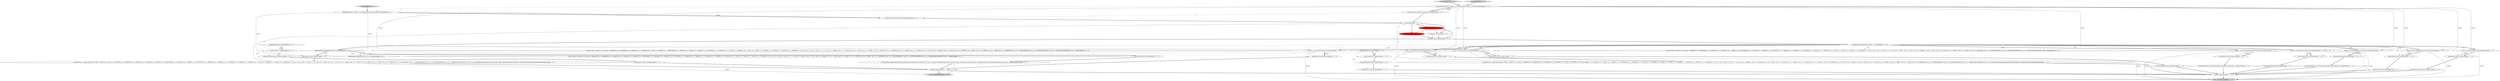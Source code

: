 digraph {
7 [style = filled, label = "int _la@@@5@@@['1', '1', '1']", fillcolor = white, shape = ellipse image = "AAA0AAABBB1BBB"];
40 [style = filled, label = "setState(587)@@@7@@@['0', '1', '0']", fillcolor = red, shape = ellipse image = "AAA1AAABBB2BBB"];
12 [style = filled, label = "_localctx.exception = re@@@87@@@['1', '1', '0']", fillcolor = white, shape = ellipse image = "AAA0AAABBB1BBB"];
5 [style = filled, label = "_errHandler.reportError(this,re)@@@88@@@['1', '1', '0']", fillcolor = white, shape = ellipse image = "AAA0AAABBB1BBB"];
31 [style = filled, label = "_localctx = new DereferenceContext(_localctx)@@@66@@@['1', '1', '0']", fillcolor = white, shape = ellipse image = "AAA0AAABBB1BBB"];
29 [style = filled, label = "{setState(568)castExpression()}@@@12@@@['1', '1', '0']", fillcolor = white, shape = ellipse image = "AAA0AAABBB1BBB"];
6 [style = filled, label = "{setState(582)qualifiedName()}@@@68@@@['1', '1', '0']", fillcolor = white, shape = ellipse image = "AAA0AAABBB1BBB"];
9 [style = filled, label = "return _localctx@@@94@@@['1', '1', '0']", fillcolor = lightgray, shape = ellipse image = "AAA0AAABBB1BBB"];
56 [style = filled, label = "enterOuterAlt(_localctx,2)@@@26@@@['0', '0', '1']", fillcolor = white, shape = ellipse image = "AAA0AAABBB3BBB"];
51 [style = filled, label = "getInterpreter().adaptivePredict(_input,90,_ctx)@@@30@@@['0', '0', '1']", fillcolor = white, shape = diamond image = "AAA0AAABBB3BBB"];
19 [style = filled, label = "enterOuterAlt(_localctx,5)@@@49@@@['1', '1', '0']", fillcolor = white, shape = ellipse image = "AAA0AAABBB1BBB"];
18 [style = filled, label = "enterOuterAlt(_localctx,4)@@@32@@@['1', '1', '0']", fillcolor = white, shape = ellipse image = "AAA0AAABBB1BBB"];
2 [style = filled, label = "{setState(574)_la = _input.LA(1)if ((((_la) & ~0x3f) == 0 && ((1L << _la) & ((1L << ANALYZE) | (1L << ANALYZED) | (1L << CATALOGS) | (1L << COLUMNS) | (1L << DAY) | (1L << DEBUG) | (1L << EXECUTABLE) | (1L << EXPLAIN) | (1L << FIRST) | (1L << FORMAT) | (1L << FUNCTIONS) | (1L << GRAPHVIZ) | (1L << HOUR) | (1L << INTERVAL) | (1L << LAST) | (1L << LIMIT) | (1L << MAPPED) | (1L << MINUTE) | (1L << MONTH) | (1L << OPTIMIZED))) != 0) || ((((_la - 65)) & ~0x3f) == 0 && ((1L << (_la - 65)) & ((1L << (PARSED - 65)) | (1L << (PHYSICAL - 65)) | (1L << (PLAN - 65)) | (1L << (RLIKE - 65)) | (1L << (QUERY - 65)) | (1L << (SCHEMAS - 65)) | (1L << (SECOND - 65)) | (1L << (SHOW - 65)) | (1L << (SYS - 65)) | (1L << (TABLES - 65)) | (1L << (TEXT - 65)) | (1L << (TYPE - 65)) | (1L << (TYPES - 65)) | (1L << (VERIFY - 65)) | (1L << (YEAR - 65)) | (1L << (IDENTIFIER - 65)) | (1L << (DIGIT_IDENTIFIER - 65)) | (1L << (QUOTED_IDENTIFIER - 65)) | (1L << (BACKQUOTED_IDENTIFIER - 65)))) != 0)) {{setState(571)qualifiedName()setState(572)match(DOT)}}setState(576)match(ASTERISK)}@@@33@@@['1', '1', '0']", fillcolor = white, shape = ellipse image = "AAA0AAABBB1BBB"];
26 [style = filled, label = "enterOuterAlt(_localctx,1)@@@11@@@['1', '1', '0']", fillcolor = white, shape = ellipse image = "AAA0AAABBB1BBB"];
46 [style = filled, label = "tableIdentifier['0', '0', '1']", fillcolor = lightgray, shape = diamond image = "AAA0AAABBB3BBB"];
41 [style = filled, label = "getInterpreter().adaptivePredict(_input,91,_ctx)@@@9@@@['0', '0', '1']", fillcolor = white, shape = diamond image = "AAA0AAABBB3BBB"];
25 [style = filled, label = "enterOuterAlt(_localctx,8)@@@74@@@['1', '1', '0']", fillcolor = white, shape = ellipse image = "AAA0AAABBB1BBB"];
21 [style = filled, label = "enterOuterAlt(_localctx,3)@@@25@@@['1', '1', '0']", fillcolor = white, shape = ellipse image = "AAA0AAABBB1BBB"];
3 [style = filled, label = "enterRule(_localctx,60,RULE_primaryExpression)@@@4@@@['1', '1', '0']", fillcolor = white, shape = ellipse image = "AAA0AAABBB1BBB"];
1 [style = filled, label = "enterOuterAlt(_localctx,7)@@@67@@@['1', '1', '0']", fillcolor = white, shape = ellipse image = "AAA0AAABBB1BBB"];
15 [style = filled, label = "_localctx = new SubqueryExpressionContext(_localctx)@@@55@@@['1', '1', '0']", fillcolor = white, shape = ellipse image = "AAA0AAABBB1BBB"];
30 [style = filled, label = "{setState(569)extractExpression()}@@@19@@@['1', '1', '0']", fillcolor = white, shape = ellipse image = "AAA0AAABBB1BBB"];
55 [style = filled, label = "setState(711)@@@7@@@['0', '0', '1']", fillcolor = white, shape = ellipse image = "AAA0AAABBB3BBB"];
8 [style = filled, label = "getInterpreter().adaptivePredict(_input,77,_ctx)@@@9@@@['1', '1', '0']", fillcolor = white, shape = diamond image = "AAA0AAABBB1BBB"];
35 [style = filled, label = "enterOuterAlt(_localctx,2)@@@18@@@['1', '1', '0']", fillcolor = white, shape = ellipse image = "AAA0AAABBB1BBB"];
48 [style = filled, label = "_errHandler.reportError(this,re)@@@47@@@['0', '0', '1']", fillcolor = white, shape = ellipse image = "AAA0AAABBB3BBB"];
28 [style = filled, label = "PrimaryExpressionContext _localctx = new PrimaryExpressionContext(_ctx,getState())@@@3@@@['1', '1', '0']", fillcolor = white, shape = ellipse image = "AAA0AAABBB1BBB"];
11 [style = filled, label = "(((_la) & ~0x3f) == 0 && ((1L << _la) & ((1L << ANALYZE) | (1L << ANALYZED) | (1L << CATALOGS) | (1L << COLUMNS) | (1L << DEBUG) | (1L << EXECUTABLE) | (1L << EXPLAIN) | (1L << FORMAT) | (1L << FUNCTIONS) | (1L << GRAPHVIZ) | (1L << MAPPED) | (1L << OPTIMIZED) | (1L << PARSED) | (1L << PHYSICAL) | (1L << PLAN) | (1L << RLIKE) | (1L << QUERY) | (1L << SCHEMAS))) != 0) || ((((_la - 64)) & ~0x3f) == 0 && ((1L << (_la - 64)) & ((1L << (SHOW - 64)) | (1L << (SYS - 64)) | (1L << (TABLES - 64)) | (1L << (TEXT - 64)) | (1L << (TYPE - 64)) | (1L << (TYPES - 64)) | (1L << (VERIFY - 64)) | (1L << (IDENTIFIER - 64)) | (1L << (DIGIT_IDENTIFIER - 64)) | (1L << (QUOTED_IDENTIFIER - 64)) | (1L << (BACKQUOTED_IDENTIFIER - 64)))) != 0)@@@36@@@['1', '0', '0']", fillcolor = white, shape = diamond image = "AAA0AAABBB1BBB"];
34 [style = filled, label = "_errHandler.recover(this,re)@@@89@@@['1', '1', '0']", fillcolor = white, shape = ellipse image = "AAA0AAABBB1BBB"];
17 [style = filled, label = "_localctx = new ExtractContext(_localctx)@@@17@@@['1', '1', '0']", fillcolor = white, shape = ellipse image = "AAA0AAABBB1BBB"];
22 [style = filled, label = "_localctx = new FunctionContext(_localctx)@@@48@@@['1', '1', '0']", fillcolor = white, shape = ellipse image = "AAA0AAABBB1BBB"];
32 [style = filled, label = "_localctx = new StarContext(_localctx)@@@31@@@['1', '1', '0']", fillcolor = white, shape = ellipse image = "AAA0AAABBB1BBB"];
23 [style = filled, label = "setState(581)@@@7@@@['1', '0', '0']", fillcolor = red, shape = ellipse image = "AAA1AAABBB1BBB"];
50 [style = filled, label = "{setState(702)_la = _input.LA(1)if ((((_la) & ~0x3f) == 0 && ((1L << _la) & ((1L << ANALYZE) | (1L << ANALYZED) | (1L << CATALOGS) | (1L << COLUMNS) | (1L << DEBUG) | (1L << EXECUTABLE) | (1L << EXPLAIN) | (1L << FORMAT) | (1L << FUNCTIONS) | (1L << GRAPHVIZ) | (1L << MAPPED) | (1L << OPTIMIZED) | (1L << PARSED) | (1L << PHYSICAL) | (1L << PLAN) | (1L << RLIKE) | (1L << QUERY) | (1L << SCHEMAS))) != 0) || ((((_la - 64)) & ~0x3f) == 0 && ((1L << (_la - 64)) & ((1L << (SHOW - 64)) | (1L << (SYS - 64)) | (1L << (TABLES - 64)) | (1L << (TEXT - 64)) | (1L << (TYPE - 64)) | (1L << (TYPES - 64)) | (1L << (VERIFY - 64)) | (1L << (IDENTIFIER - 64)) | (1L << (DIGIT_IDENTIFIER - 64)) | (1L << (QUOTED_IDENTIFIER - 64)) | (1L << (BACKQUOTED_IDENTIFIER - 64)))) != 0)) {{setState(699)((TableIdentifierContext)_localctx).catalog = identifier()setState(700)match(T__3)}}setState(704)match(TABLE_IDENTIFIER)}@@@11@@@['0', '0', '1']", fillcolor = white, shape = ellipse image = "AAA0AAABBB3BBB"];
4 [style = filled, label = "{setState(583)match(T__0)setState(584)expression()setState(585)match(T__1)}@@@75@@@['1', '1', '0']", fillcolor = white, shape = ellipse image = "AAA0AAABBB1BBB"];
27 [style = filled, label = "_localctx = new ParenthesizedExpressionContext(_localctx)@@@73@@@['1', '1', '0']", fillcolor = white, shape = ellipse image = "AAA0AAABBB1BBB"];
38 [style = filled, label = "(((_la) & ~0x3f) == 0 && ((1L << _la) & ((1L << ANALYZE) | (1L << ANALYZED) | (1L << CATALOGS) | (1L << COLUMNS) | (1L << DAY) | (1L << DEBUG) | (1L << EXECUTABLE) | (1L << EXPLAIN) | (1L << FIRST) | (1L << FORMAT) | (1L << FUNCTIONS) | (1L << GRAPHVIZ) | (1L << HOUR) | (1L << INTERVAL) | (1L << LAST) | (1L << LIMIT) | (1L << MAPPED) | (1L << MINUTE) | (1L << MONTH) | (1L << OPTIMIZED))) != 0) || ((((_la - 65)) & ~0x3f) == 0 && ((1L << (_la - 65)) & ((1L << (PARSED - 65)) | (1L << (PHYSICAL - 65)) | (1L << (PLAN - 65)) | (1L << (RLIKE - 65)) | (1L << (QUERY - 65)) | (1L << (SCHEMAS - 65)) | (1L << (SECOND - 65)) | (1L << (SHOW - 65)) | (1L << (SYS - 65)) | (1L << (TABLES - 65)) | (1L << (TEXT - 65)) | (1L << (TYPE - 65)) | (1L << (TYPES - 65)) | (1L << (VERIFY - 65)) | (1L << (YEAR - 65)) | (1L << (IDENTIFIER - 65)) | (1L << (DIGIT_IDENTIFIER - 65)) | (1L << (QUOTED_IDENTIFIER - 65)) | (1L << (BACKQUOTED_IDENTIFIER - 65)))) != 0)@@@36@@@['0', '1', '0']", fillcolor = white, shape = diamond image = "AAA0AAABBB2BBB"];
36 [style = filled, label = "enterOuterAlt(_localctx,6)@@@56@@@['1', '1', '0']", fillcolor = white, shape = ellipse image = "AAA0AAABBB1BBB"];
33 [style = filled, label = "{exitRule()}@@@50@@@['1', '1', '1']", fillcolor = white, shape = ellipse image = "AAA0AAABBB1BBB"];
39 [style = filled, label = "primaryExpression['0', '1', '0']", fillcolor = lightgray, shape = diamond image = "AAA0AAABBB2BBB"];
42 [style = filled, label = "enterOuterAlt(_localctx,1)@@@10@@@['0', '0', '1']", fillcolor = white, shape = ellipse image = "AAA0AAABBB3BBB"];
10 [style = filled, label = "_localctx = new CastContext(_localctx)@@@10@@@['1', '1', '0']", fillcolor = white, shape = ellipse image = "AAA0AAABBB1BBB"];
45 [style = filled, label = "TableIdentifierContext _localctx = new TableIdentifierContext(_ctx,getState())@@@3@@@['0', '0', '1']", fillcolor = white, shape = ellipse image = "AAA0AAABBB3BBB"];
53 [style = filled, label = "RecognitionException re@@@45@@@['0', '0', '1']", fillcolor = white, shape = diamond image = "AAA0AAABBB3BBB"];
24 [style = filled, label = "_localctx = new ConstantDefaultContext(_localctx)@@@24@@@['1', '1', '0']", fillcolor = white, shape = ellipse image = "AAA0AAABBB1BBB"];
37 [style = filled, label = "primaryExpression['1', '0', '0']", fillcolor = lightgray, shape = diamond image = "AAA0AAABBB1BBB"];
43 [style = filled, label = "(((_la) & ~0x3f) == 0 && ((1L << _la) & ((1L << ANALYZE) | (1L << ANALYZED) | (1L << CATALOGS) | (1L << COLUMNS) | (1L << DEBUG) | (1L << EXECUTABLE) | (1L << EXPLAIN) | (1L << FORMAT) | (1L << FUNCTIONS) | (1L << GRAPHVIZ) | (1L << MAPPED) | (1L << OPTIMIZED) | (1L << PARSED) | (1L << PHYSICAL) | (1L << PLAN) | (1L << RLIKE) | (1L << QUERY) | (1L << SCHEMAS))) != 0) || ((((_la - 64)) & ~0x3f) == 0 && ((1L << (_la - 64)) & ((1L << (SHOW - 64)) | (1L << (SYS - 64)) | (1L << (TABLES - 64)) | (1L << (TEXT - 64)) | (1L << (TYPE - 64)) | (1L << (TYPES - 64)) | (1L << (VERIFY - 64)) | (1L << (IDENTIFIER - 64)) | (1L << (DIGIT_IDENTIFIER - 64)) | (1L << (QUOTED_IDENTIFIER - 64)) | (1L << (BACKQUOTED_IDENTIFIER - 64)))) != 0)@@@14@@@['0', '0', '1']", fillcolor = white, shape = diamond image = "AAA0AAABBB3BBB"];
54 [style = filled, label = "return _localctx@@@53@@@['0', '0', '1']", fillcolor = lightgray, shape = ellipse image = "AAA0AAABBB3BBB"];
49 [style = filled, label = "_errHandler.recover(this,re)@@@48@@@['0', '0', '1']", fillcolor = white, shape = ellipse image = "AAA0AAABBB3BBB"];
14 [style = filled, label = "{setState(570)constant()}@@@26@@@['1', '1', '0']", fillcolor = white, shape = ellipse image = "AAA0AAABBB1BBB"];
16 [style = filled, label = "{setState(578)match(T__0)setState(579)query()setState(580)match(T__1)}@@@57@@@['1', '1', '0']", fillcolor = white, shape = ellipse image = "AAA0AAABBB1BBB"];
52 [style = filled, label = "enterRule(_localctx,90,RULE_tableIdentifier)@@@4@@@['0', '0', '1']", fillcolor = white, shape = ellipse image = "AAA0AAABBB3BBB"];
13 [style = filled, label = "_errHandler.sync(this)@@@8@@@['1', '1', '1']", fillcolor = white, shape = ellipse image = "AAA0AAABBB1BBB"];
47 [style = filled, label = "{setState(708)_errHandler.sync(this)switch (getInterpreter().adaptivePredict(_input,90,_ctx)) {case 1:{setState(705)((TableIdentifierContext)_localctx).catalog = identifier()setState(706)match(T__3)}breaksetState(710)((TableIdentifierContext)_localctx).name = identifier()}@@@27@@@['0', '0', '1']", fillcolor = white, shape = ellipse image = "AAA0AAABBB3BBB"];
44 [style = filled, label = "_localctx.exception = re@@@46@@@['0', '0', '1']", fillcolor = white, shape = ellipse image = "AAA0AAABBB3BBB"];
0 [style = filled, label = "RecognitionException re@@@86@@@['1', '1', '0']", fillcolor = white, shape = diamond image = "AAA0AAABBB1BBB"];
20 [style = filled, label = "{exitRule()}@@@91@@@['1', '1', '0']", fillcolor = white, shape = ellipse image = "AAA0AAABBB1BBB"];
8->10 [style = bold, label=""];
0->12 [style = dotted, label="true"];
15->9 [style = solid, label="_localctx"];
37->28 [style = bold, label=""];
0->5 [style = dotted, label="true"];
12->5 [style = bold, label=""];
34->20 [style = bold, label=""];
45->56 [style = solid, label="_localctx"];
20->9 [style = bold, label=""];
30->20 [style = bold, label=""];
28->45 [style = dashed, label="0"];
7->50 [style = solid, label="_la"];
53->44 [style = bold, label=""];
28->10 [style = solid, label="_localctx"];
55->13 [style = bold, label=""];
31->1 [style = bold, label=""];
47->33 [style = bold, label=""];
40->13 [style = bold, label=""];
28->3 [style = solid, label="_localctx"];
56->47 [style = bold, label=""];
5->34 [style = bold, label=""];
27->25 [style = solid, label="_localctx"];
22->9 [style = solid, label="_localctx"];
31->9 [style = solid, label="_localctx"];
24->21 [style = bold, label=""];
23->13 [style = bold, label=""];
0->34 [style = dotted, label="true"];
41->43 [style = dotted, label="true"];
8->22 [style = dotted, label="true"];
41->51 [style = dotted, label="true"];
41->42 [style = dotted, label="true"];
28->3 [style = bold, label=""];
32->18 [style = bold, label=""];
8->27 [style = bold, label=""];
27->25 [style = bold, label=""];
8->31 [style = dotted, label="true"];
14->20 [style = bold, label=""];
8->38 [style = dotted, label="true"];
17->35 [style = bold, label=""];
53->49 [style = dotted, label="true"];
53->48 [style = dotted, label="true"];
2->20 [style = bold, label=""];
48->49 [style = bold, label=""];
8->17 [style = dotted, label="true"];
10->26 [style = bold, label=""];
7->55 [style = bold, label=""];
8->22 [style = bold, label=""];
50->54 [style = solid, label="_localctx"];
8->17 [style = bold, label=""];
22->19 [style = solid, label="_localctx"];
29->20 [style = bold, label=""];
28->15 [style = solid, label="_localctx"];
47->54 [style = solid, label="_localctx"];
3->7 [style = bold, label=""];
7->23 [style = bold, label=""];
36->16 [style = bold, label=""];
28->27 [style = solid, label="_localctx"];
8->18 [style = dotted, label="true"];
52->7 [style = bold, label=""];
16->20 [style = bold, label=""];
45->52 [style = bold, label=""];
45->52 [style = solid, label="_localctx"];
8->19 [style = dotted, label="true"];
15->36 [style = bold, label=""];
8->24 [style = bold, label=""];
19->33 [style = bold, label=""];
8->25 [style = dotted, label="true"];
28->32 [style = solid, label="_localctx"];
8->15 [style = bold, label=""];
8->21 [style = dotted, label="true"];
8->31 [style = bold, label=""];
22->19 [style = bold, label=""];
8->35 [style = dotted, label="true"];
23->40 [style = dashed, label="0"];
0->12 [style = bold, label=""];
8->15 [style = dotted, label="true"];
8->41 [style = dashed, label="0"];
28->22 [style = solid, label="_localctx"];
24->9 [style = solid, label="_localctx"];
8->24 [style = dotted, label="true"];
13->41 [style = bold, label=""];
6->20 [style = bold, label=""];
1->6 [style = bold, label=""];
22->56 [style = dashed, label="0"];
28->24 [style = solid, label="_localctx"];
53->44 [style = dotted, label="true"];
7->2 [style = solid, label="_la"];
17->9 [style = solid, label="_localctx"];
15->36 [style = solid, label="_localctx"];
4->20 [style = bold, label=""];
8->11 [style = dotted, label="true"];
10->9 [style = solid, label="_localctx"];
50->33 [style = bold, label=""];
8->36 [style = dotted, label="true"];
35->30 [style = bold, label=""];
28->17 [style = solid, label="_localctx"];
7->40 [style = bold, label=""];
21->14 [style = bold, label=""];
3->52 [style = dashed, label="0"];
24->21 [style = solid, label="_localctx"];
8->26 [style = dotted, label="true"];
42->50 [style = bold, label=""];
33->20 [style = bold, label=""];
8->32 [style = bold, label=""];
17->35 [style = solid, label="_localctx"];
26->29 [style = bold, label=""];
32->9 [style = solid, label="_localctx"];
25->4 [style = bold, label=""];
41->56 [style = bold, label=""];
10->26 [style = solid, label="_localctx"];
8->10 [style = dotted, label="true"];
18->2 [style = bold, label=""];
8->32 [style = dotted, label="true"];
10->42 [style = dashed, label="0"];
31->1 [style = solid, label="_localctx"];
27->9 [style = solid, label="_localctx"];
39->28 [style = bold, label=""];
41->56 [style = dotted, label="true"];
8->1 [style = dotted, label="true"];
23->55 [style = dashed, label="0"];
44->48 [style = bold, label=""];
28->31 [style = solid, label="_localctx"];
49->33 [style = bold, label=""];
46->45 [style = bold, label=""];
13->8 [style = bold, label=""];
8->27 [style = dotted, label="true"];
45->42 [style = solid, label="_localctx"];
33->54 [style = bold, label=""];
32->18 [style = solid, label="_localctx"];
41->42 [style = bold, label=""];
}
